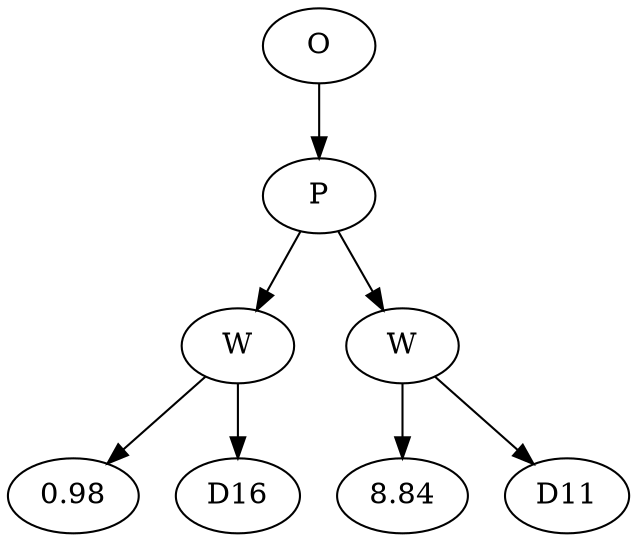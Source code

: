 // Tree
digraph {
	38737004 [label=O]
	38737005 [label=P]
	38737004 -> 38737005
	38737006 [label=W]
	38737005 -> 38737006
	38737007 [label=0.98]
	38737006 -> 38737007
	38737008 [label=D16]
	38737006 -> 38737008
	38737009 [label=W]
	38737005 -> 38737009
	38737010 [label=8.84]
	38737009 -> 38737010
	38737011 [label=D11]
	38737009 -> 38737011
}
